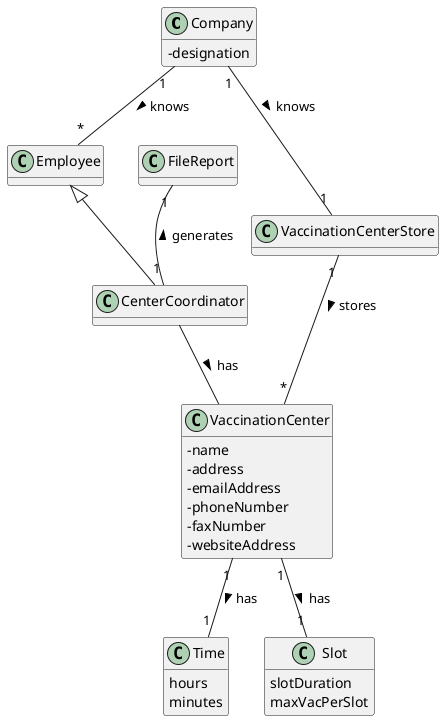 @startuml US15_DM
hide methods
skinparam classAttributeIconSize 0

class Company {
    - designation
}

class CenterCoordinator {}

class Employee {}

class VaccinationCenter{
  -name
  -address
  -emailAddress
  -phoneNumber
  -faxNumber
  -websiteAddress
}

class VaccinationCenterStore {}

class Time {
  hours
  minutes
}

class Slot {
  slotDuration
  maxVacPerSlot
}

class FileReport {}

Company "1" -- "*" Employee : knows >
Employee <|-- CenterCoordinator
CenterCoordinator -- VaccinationCenter : has >
VaccinationCenter "1" -- "1" Time : has >
VaccinationCenter "1"-- "1" Slot : has >
VaccinationCenterStore "1" -- "*" VaccinationCenter : stores >
Company "1" -- "1" VaccinationCenterStore : knows >
FileReport "1" -- "1" CenterCoordinator : generates <


@enduml